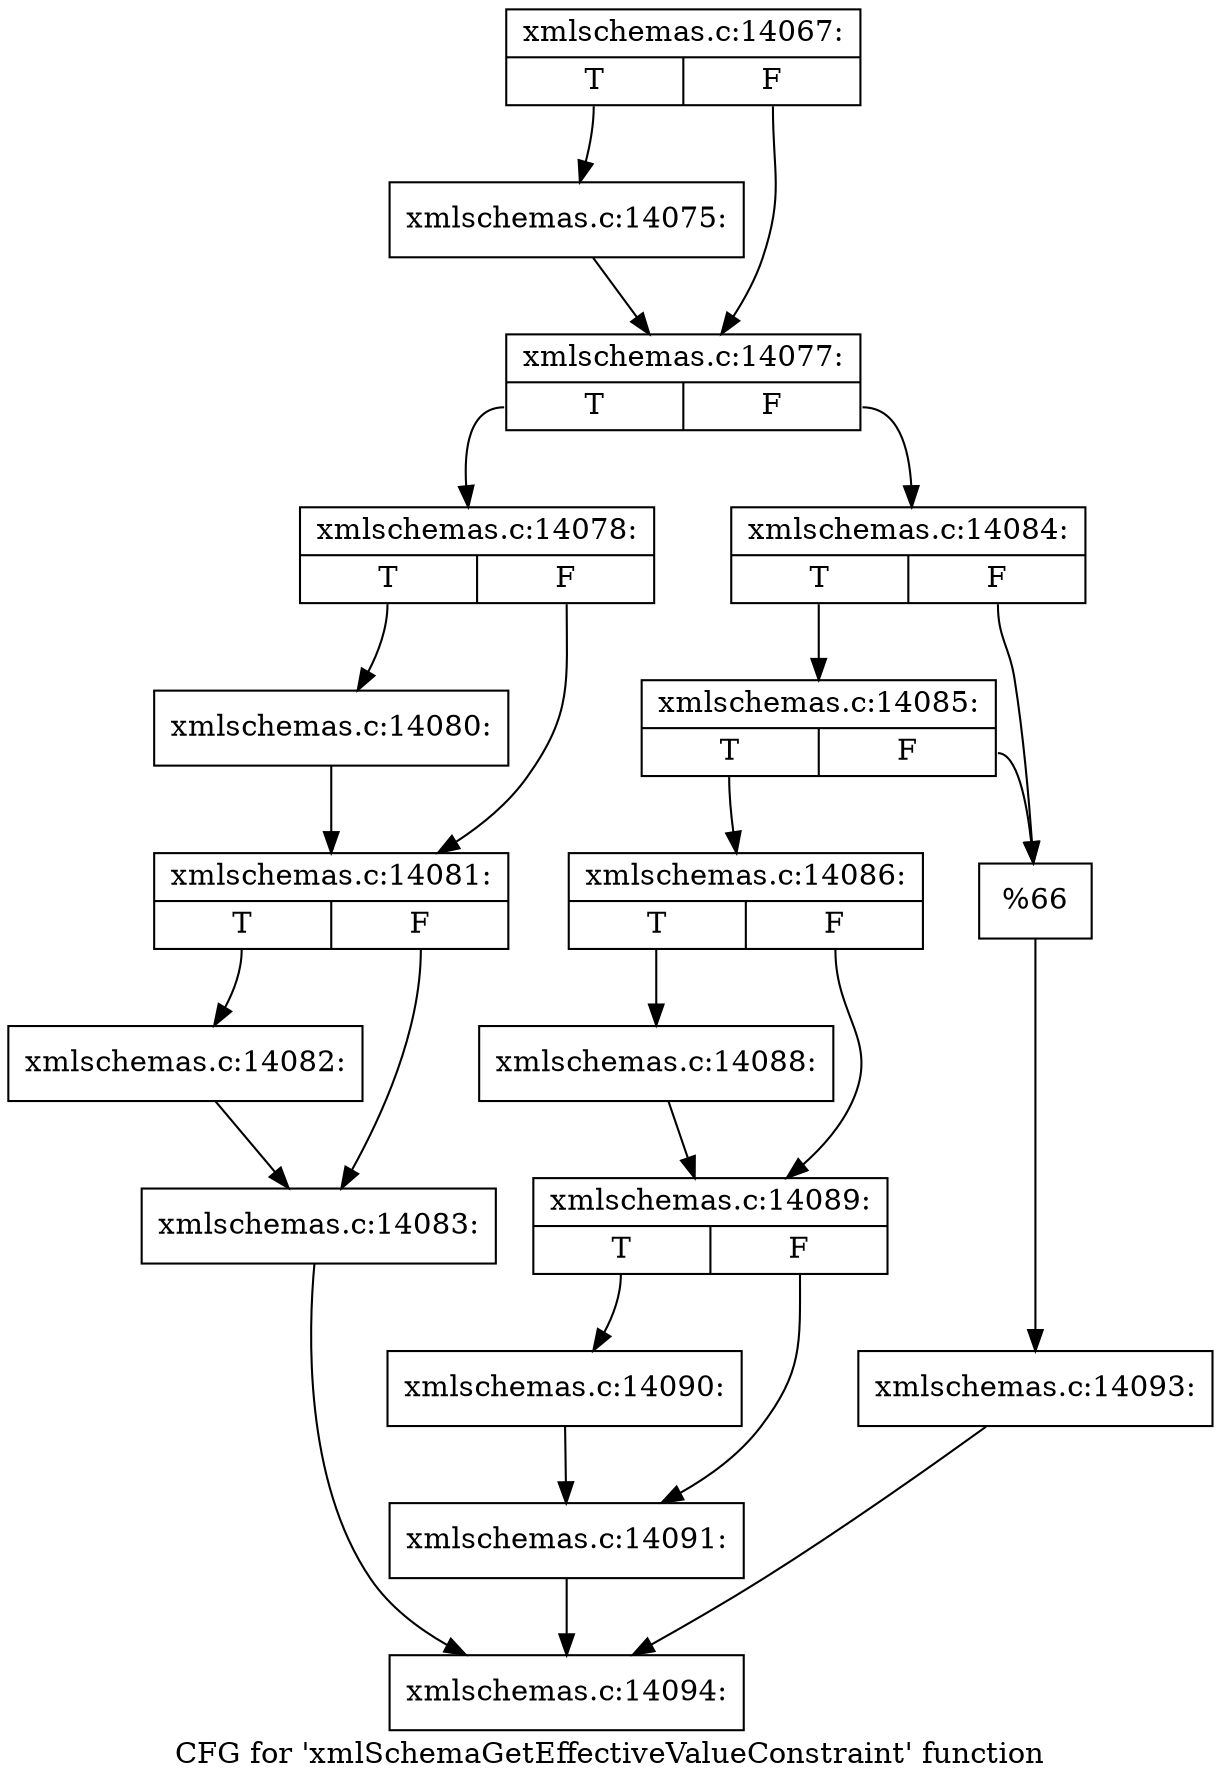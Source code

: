 digraph "CFG for 'xmlSchemaGetEffectiveValueConstraint' function" {
	label="CFG for 'xmlSchemaGetEffectiveValueConstraint' function";

	Node0x55d0264df150 [shape=record,label="{xmlschemas.c:14067:|{<s0>T|<s1>F}}"];
	Node0x55d0264df150:s0 -> Node0x55d0264e0de0;
	Node0x55d0264df150:s1 -> Node0x55d0264e0e30;
	Node0x55d0264e0de0 [shape=record,label="{xmlschemas.c:14075:}"];
	Node0x55d0264e0de0 -> Node0x55d0264e0e30;
	Node0x55d0264e0e30 [shape=record,label="{xmlschemas.c:14077:|{<s0>T|<s1>F}}"];
	Node0x55d0264e0e30:s0 -> Node0x55d0264e1350;
	Node0x55d0264e0e30:s1 -> Node0x55d0264e13f0;
	Node0x55d0264e1350 [shape=record,label="{xmlschemas.c:14078:|{<s0>T|<s1>F}}"];
	Node0x55d0264e1350:s0 -> Node0x55d0264e1a70;
	Node0x55d0264e1350:s1 -> Node0x55d0264e1ac0;
	Node0x55d0264e1a70 [shape=record,label="{xmlschemas.c:14080:}"];
	Node0x55d0264e1a70 -> Node0x55d0264e1ac0;
	Node0x55d0264e1ac0 [shape=record,label="{xmlschemas.c:14081:|{<s0>T|<s1>F}}"];
	Node0x55d0264e1ac0:s0 -> Node0x55d0264e20d0;
	Node0x55d0264e1ac0:s1 -> Node0x55d0264e2120;
	Node0x55d0264e20d0 [shape=record,label="{xmlschemas.c:14082:}"];
	Node0x55d0264e20d0 -> Node0x55d0264e2120;
	Node0x55d0264e2120 [shape=record,label="{xmlschemas.c:14083:}"];
	Node0x55d0264e2120 -> Node0x55d0264df1a0;
	Node0x55d0264e13f0 [shape=record,label="{xmlschemas.c:14084:|{<s0>T|<s1>F}}"];
	Node0x55d0264e13f0:s0 -> Node0x55d0264e2a60;
	Node0x55d0264e13f0:s1 -> Node0x55d0264e2a10;
	Node0x55d0264e2a60 [shape=record,label="{xmlschemas.c:14085:|{<s0>T|<s1>F}}"];
	Node0x55d0264e2a60:s0 -> Node0x55d0264e29c0;
	Node0x55d0264e2a60:s1 -> Node0x55d0264e2a10;
	Node0x55d0264e29c0 [shape=record,label="{xmlschemas.c:14086:|{<s0>T|<s1>F}}"];
	Node0x55d0264e29c0:s0 -> Node0x55d0264e37e0;
	Node0x55d0264e29c0:s1 -> Node0x55d0264e3830;
	Node0x55d0264e37e0 [shape=record,label="{xmlschemas.c:14088:}"];
	Node0x55d0264e37e0 -> Node0x55d0264e3830;
	Node0x55d0264e3830 [shape=record,label="{xmlschemas.c:14089:|{<s0>T|<s1>F}}"];
	Node0x55d0264e3830:s0 -> Node0x55d0264e4010;
	Node0x55d0264e3830:s1 -> Node0x55d0264e4060;
	Node0x55d0264e4010 [shape=record,label="{xmlschemas.c:14090:}"];
	Node0x55d0264e4010 -> Node0x55d0264e4060;
	Node0x55d0264e4060 [shape=record,label="{xmlschemas.c:14091:}"];
	Node0x55d0264e4060 -> Node0x55d0264df1a0;
	Node0x55d0264e2a10 [shape=record,label="{%66}"];
	Node0x55d0264e2a10 -> Node0x55d0264e13a0;
	Node0x55d0264e13a0 [shape=record,label="{xmlschemas.c:14093:}"];
	Node0x55d0264e13a0 -> Node0x55d0264df1a0;
	Node0x55d0264df1a0 [shape=record,label="{xmlschemas.c:14094:}"];
}
